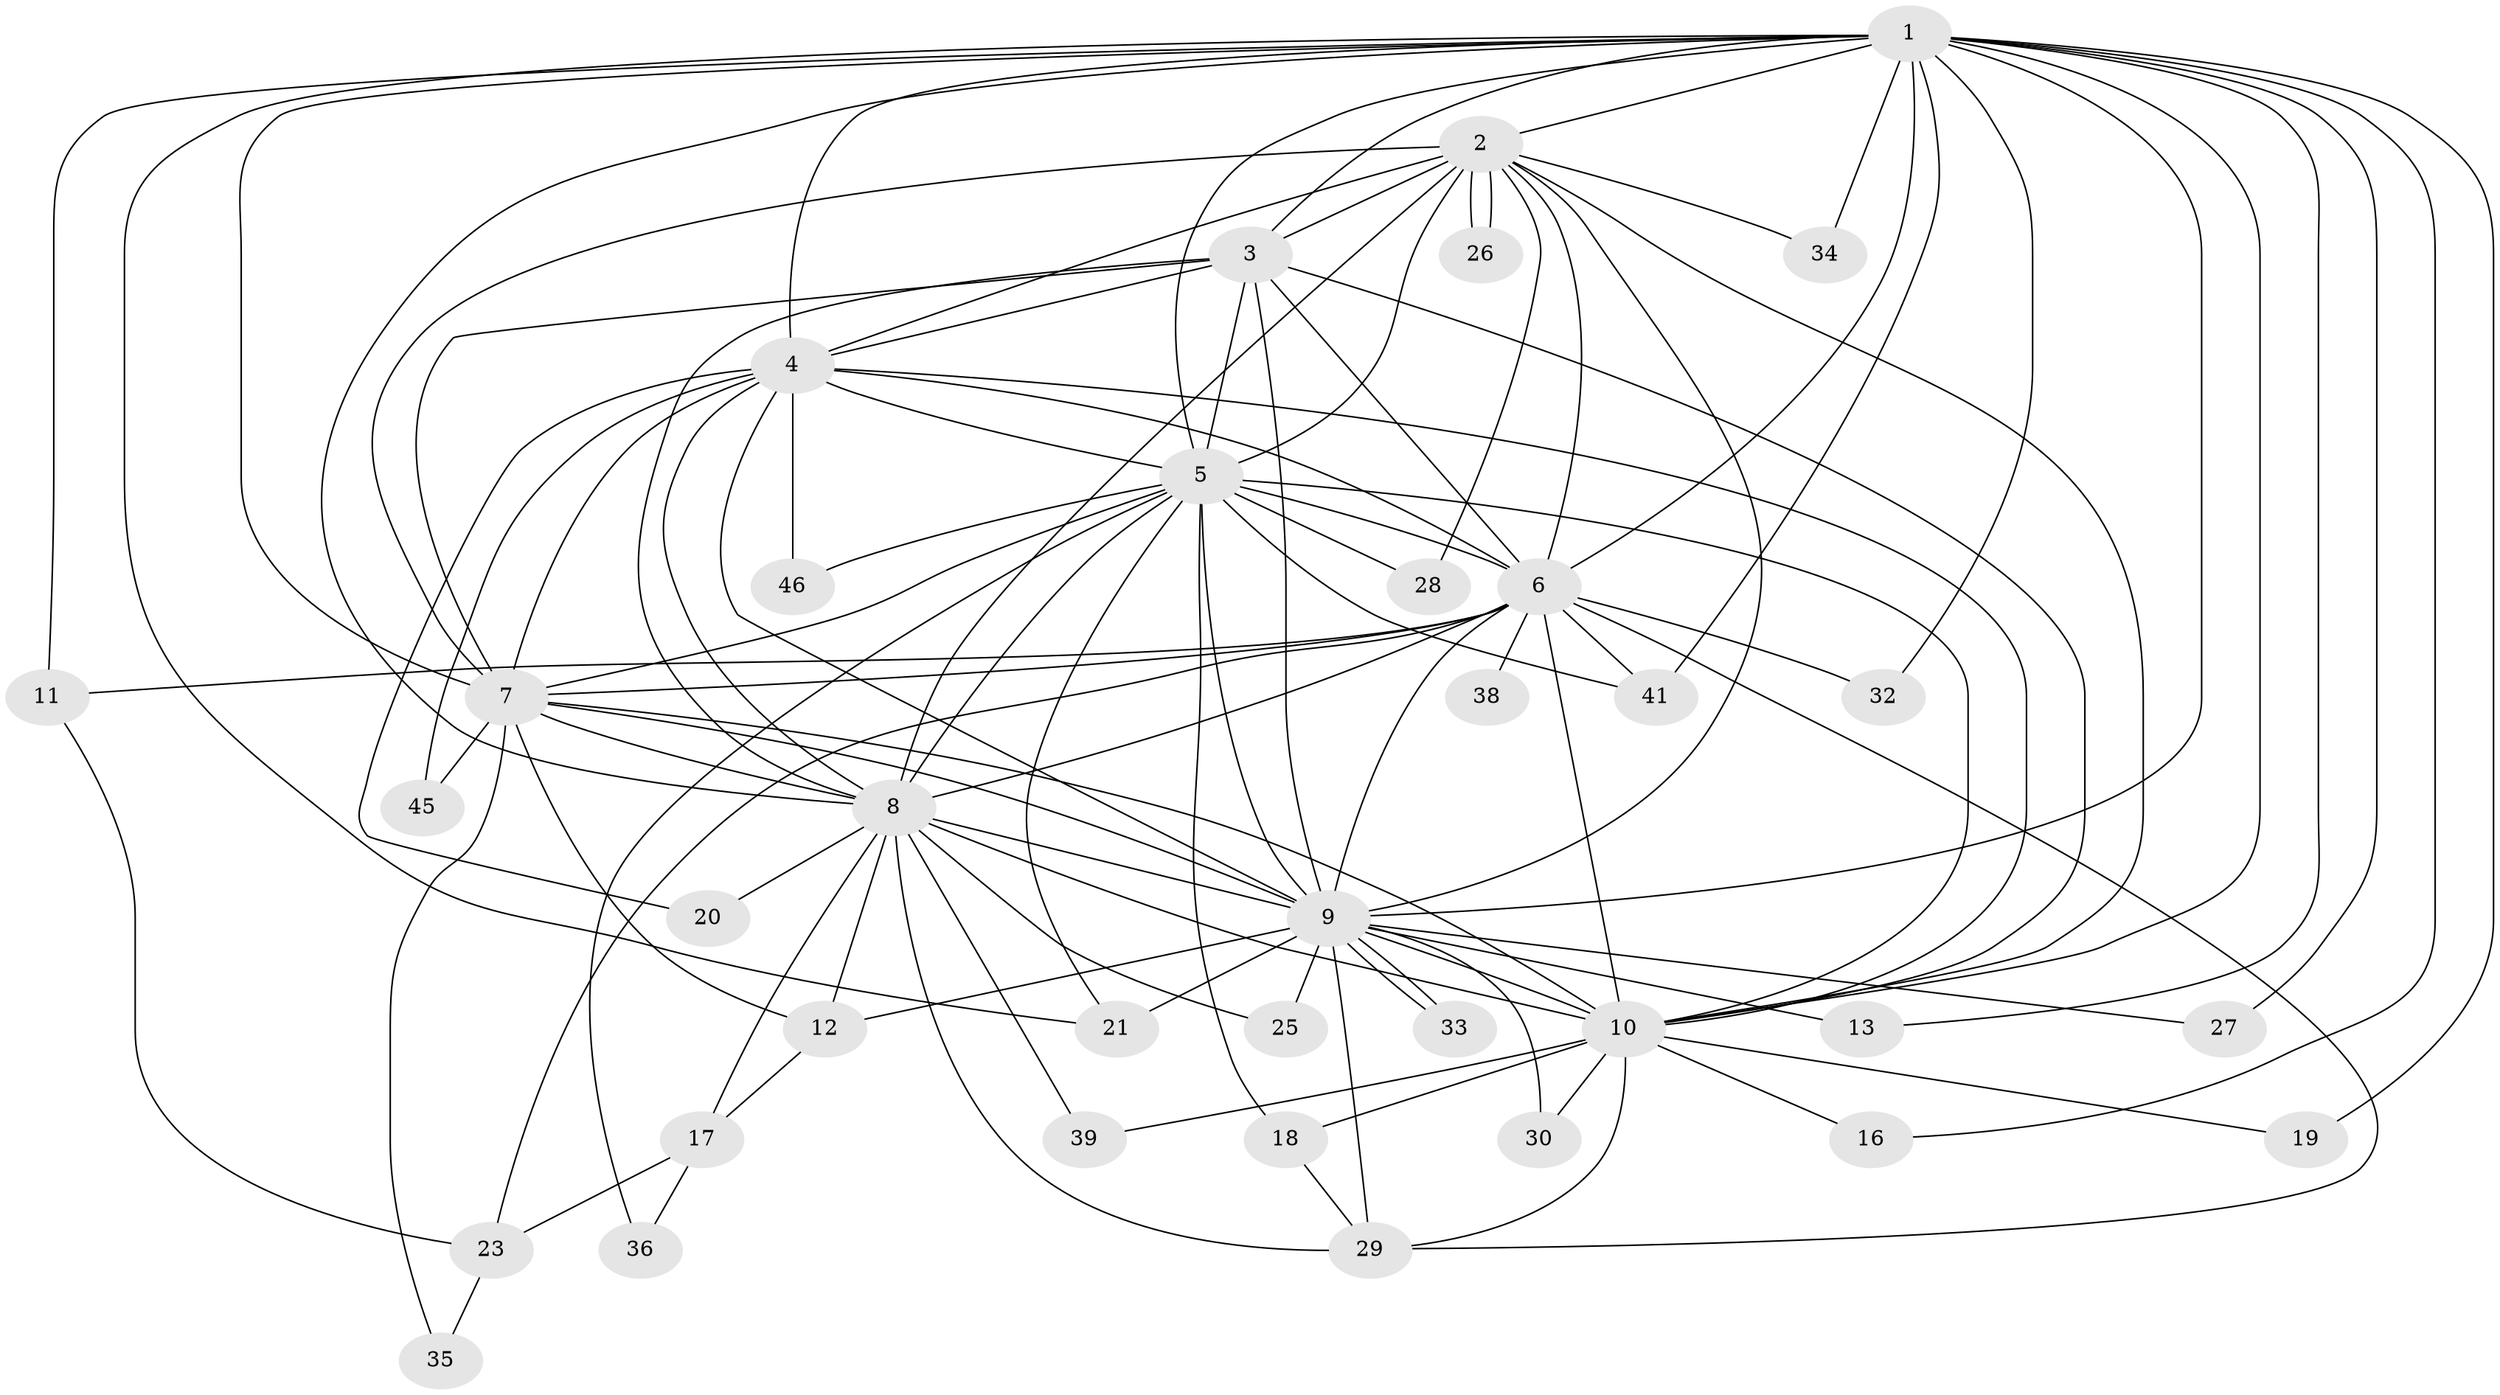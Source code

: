 // original degree distribution, {19: 0.019230769230769232, 15: 0.019230769230769232, 11: 0.019230769230769232, 12: 0.038461538461538464, 17: 0.019230769230769232, 18: 0.019230769230769232, 16: 0.038461538461538464, 22: 0.019230769230769232, 3: 0.15384615384615385, 4: 0.07692307692307693, 2: 0.5769230769230769}
// Generated by graph-tools (version 1.1) at 2025/17/03/04/25 18:17:36]
// undirected, 36 vertices, 103 edges
graph export_dot {
graph [start="1"]
  node [color=gray90,style=filled];
  1;
  2 [super="+15+50"];
  3;
  4;
  5;
  6 [super="+37"];
  7;
  8;
  9 [super="+31+14+44+52+40+24"];
  10;
  11;
  12 [super="+22"];
  13;
  16;
  17;
  18;
  19;
  20;
  21;
  23 [super="+51"];
  25;
  26;
  27;
  28;
  29 [super="+42"];
  30;
  32;
  33;
  34;
  35;
  36;
  38;
  39;
  41 [super="+43"];
  45;
  46;
  1 -- 2;
  1 -- 3;
  1 -- 4;
  1 -- 5;
  1 -- 6;
  1 -- 7;
  1 -- 8;
  1 -- 9 [weight=2];
  1 -- 10;
  1 -- 11;
  1 -- 13;
  1 -- 16;
  1 -- 19;
  1 -- 21;
  1 -- 27;
  1 -- 32;
  1 -- 34;
  1 -- 41;
  2 -- 3 [weight=2];
  2 -- 4;
  2 -- 5;
  2 -- 6 [weight=2];
  2 -- 7;
  2 -- 8;
  2 -- 9;
  2 -- 10;
  2 -- 26;
  2 -- 26;
  2 -- 28;
  2 -- 34;
  3 -- 4;
  3 -- 5;
  3 -- 6;
  3 -- 7;
  3 -- 8;
  3 -- 9 [weight=2];
  3 -- 10;
  4 -- 5;
  4 -- 6;
  4 -- 7;
  4 -- 8;
  4 -- 9;
  4 -- 10;
  4 -- 20;
  4 -- 45;
  4 -- 46;
  5 -- 6;
  5 -- 7;
  5 -- 8;
  5 -- 9 [weight=3];
  5 -- 10;
  5 -- 18;
  5 -- 21;
  5 -- 28;
  5 -- 36;
  5 -- 41;
  5 -- 46;
  6 -- 7;
  6 -- 8;
  6 -- 9 [weight=2];
  6 -- 10 [weight=2];
  6 -- 11;
  6 -- 23;
  6 -- 29;
  6 -- 32;
  6 -- 38 [weight=2];
  6 -- 41;
  7 -- 8;
  7 -- 9;
  7 -- 10;
  7 -- 12;
  7 -- 35;
  7 -- 45;
  8 -- 9 [weight=2];
  8 -- 10;
  8 -- 17;
  8 -- 20;
  8 -- 25;
  8 -- 39;
  8 -- 29;
  8 -- 12;
  9 -- 10;
  9 -- 12;
  9 -- 13;
  9 -- 25;
  9 -- 30;
  9 -- 33;
  9 -- 33;
  9 -- 29;
  9 -- 21;
  9 -- 27;
  10 -- 16;
  10 -- 18;
  10 -- 19;
  10 -- 29;
  10 -- 30;
  10 -- 39;
  11 -- 23;
  12 -- 17;
  17 -- 23;
  17 -- 36;
  18 -- 29;
  23 -- 35;
}
